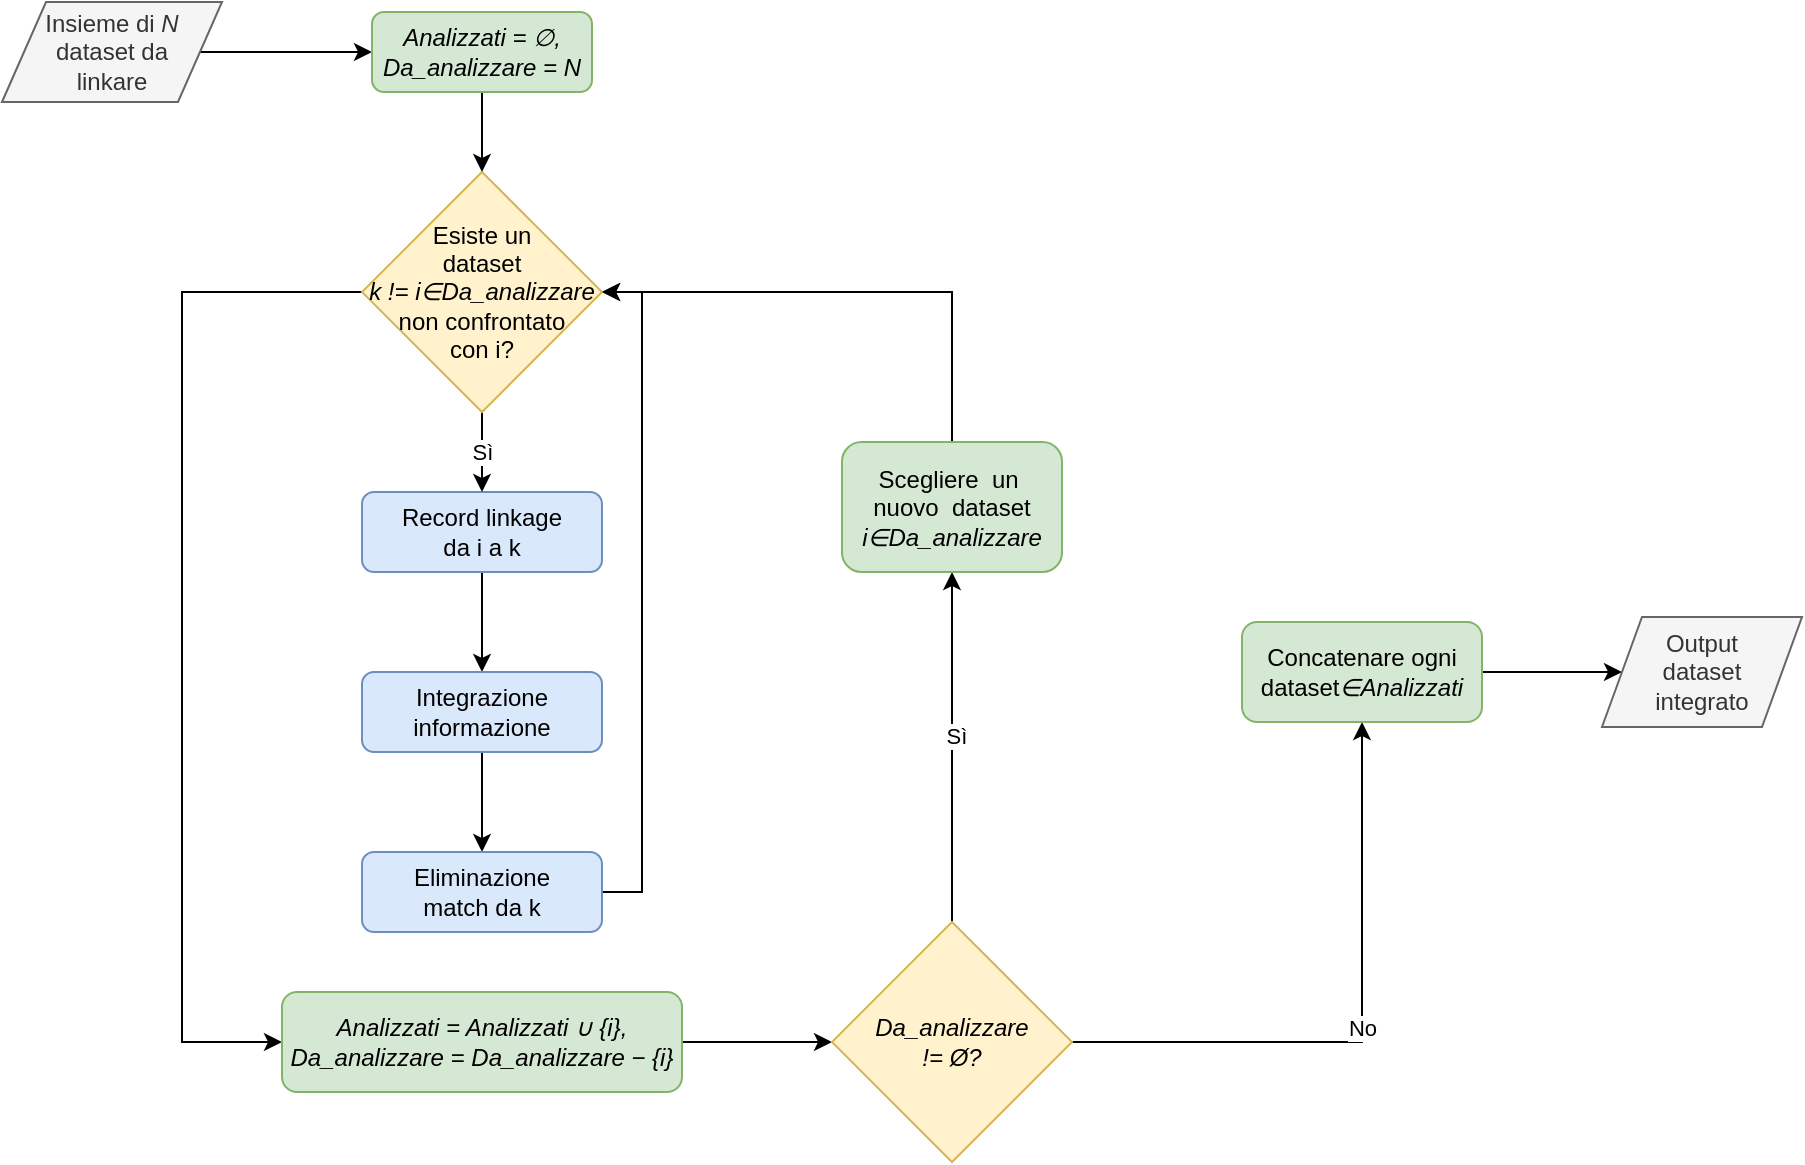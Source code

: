 <mxfile version="13.4.4" type="device"><diagram id="C5RBs43oDa-KdzZeNtuy" name="Page-1"><mxGraphModel dx="1422" dy="783" grid="1" gridSize="10" guides="1" tooltips="1" connect="1" arrows="1" fold="1" page="1" pageScale="1" pageWidth="1600" pageHeight="900" math="0" shadow="0"><root><mxCell id="WIyWlLk6GJQsqaUBKTNV-0"/><mxCell id="WIyWlLk6GJQsqaUBKTNV-1" parent="WIyWlLk6GJQsqaUBKTNV-0"/><mxCell id="eVHU4I3RYjLmzPZOIaVi-13" style="edgeStyle=orthogonalEdgeStyle;rounded=0;orthogonalLoop=1;jettySize=auto;html=1;exitX=0.5;exitY=1;exitDx=0;exitDy=0;entryX=0.5;entryY=0;entryDx=0;entryDy=0;" parent="WIyWlLk6GJQsqaUBKTNV-1" source="eVHU4I3RYjLmzPZOIaVi-7" target="eVHU4I3RYjLmzPZOIaVi-8" edge="1"><mxGeometry relative="1" as="geometry"/></mxCell><mxCell id="eVHU4I3RYjLmzPZOIaVi-7" value="&lt;div&gt;Record linkage &lt;br&gt;&lt;/div&gt;&lt;div&gt;da i a k&lt;br&gt;&lt;/div&gt;" style="rounded=1;whiteSpace=wrap;html=1;fillColor=#dae8fc;strokeColor=#6c8ebf;" parent="WIyWlLk6GJQsqaUBKTNV-1" vertex="1"><mxGeometry x="220" y="390" width="120" height="40" as="geometry"/></mxCell><mxCell id="eVHU4I3RYjLmzPZOIaVi-14" style="edgeStyle=orthogonalEdgeStyle;rounded=0;orthogonalLoop=1;jettySize=auto;html=1;exitX=0.5;exitY=1;exitDx=0;exitDy=0;entryX=0.5;entryY=0;entryDx=0;entryDy=0;" parent="WIyWlLk6GJQsqaUBKTNV-1" source="eVHU4I3RYjLmzPZOIaVi-8" target="eVHU4I3RYjLmzPZOIaVi-9" edge="1"><mxGeometry relative="1" as="geometry"/></mxCell><mxCell id="eVHU4I3RYjLmzPZOIaVi-8" value="&lt;div&gt;Integrazione&lt;/div&gt;&lt;div&gt;informazione&lt;br&gt;&lt;/div&gt;" style="rounded=1;whiteSpace=wrap;html=1;fillColor=#dae8fc;strokeColor=#6c8ebf;" parent="WIyWlLk6GJQsqaUBKTNV-1" vertex="1"><mxGeometry x="220" y="480" width="120" height="40" as="geometry"/></mxCell><mxCell id="eVHU4I3RYjLmzPZOIaVi-11" style="edgeStyle=orthogonalEdgeStyle;rounded=0;orthogonalLoop=1;jettySize=auto;html=1;exitX=1;exitY=0.5;exitDx=0;exitDy=0;entryX=1;entryY=0.5;entryDx=0;entryDy=0;" parent="WIyWlLk6GJQsqaUBKTNV-1" source="eVHU4I3RYjLmzPZOIaVi-9" target="eVHU4I3RYjLmzPZOIaVi-10" edge="1"><mxGeometry relative="1" as="geometry"/></mxCell><mxCell id="eVHU4I3RYjLmzPZOIaVi-9" value="&lt;div&gt;Eliminazione &lt;br&gt;&lt;/div&gt;&lt;div&gt;match da k&lt;br&gt;&lt;/div&gt;" style="rounded=1;whiteSpace=wrap;html=1;fillColor=#dae8fc;strokeColor=#6c8ebf;" parent="WIyWlLk6GJQsqaUBKTNV-1" vertex="1"><mxGeometry x="220" y="570" width="120" height="40" as="geometry"/></mxCell><mxCell id="eVHU4I3RYjLmzPZOIaVi-12" value="Sì" style="edgeStyle=orthogonalEdgeStyle;rounded=0;orthogonalLoop=1;jettySize=auto;html=1;exitX=0.5;exitY=1;exitDx=0;exitDy=0;entryX=0.5;entryY=0;entryDx=0;entryDy=0;" parent="WIyWlLk6GJQsqaUBKTNV-1" source="eVHU4I3RYjLmzPZOIaVi-10" target="eVHU4I3RYjLmzPZOIaVi-7" edge="1"><mxGeometry relative="1" as="geometry"/></mxCell><mxCell id="eVHU4I3RYjLmzPZOIaVi-16" style="edgeStyle=orthogonalEdgeStyle;rounded=0;orthogonalLoop=1;jettySize=auto;html=1;exitX=0;exitY=0.5;exitDx=0;exitDy=0;entryX=0;entryY=0.5;entryDx=0;entryDy=0;" parent="WIyWlLk6GJQsqaUBKTNV-1" source="eVHU4I3RYjLmzPZOIaVi-10" target="eVHU4I3RYjLmzPZOIaVi-15" edge="1"><mxGeometry relative="1" as="geometry"><Array as="points"><mxPoint x="130" y="290"/><mxPoint x="130" y="665"/></Array></mxGeometry></mxCell><mxCell id="eVHU4I3RYjLmzPZOIaVi-10" value="&lt;div&gt;Esiste un &lt;br&gt;&lt;/div&gt;&lt;div&gt;dataset &lt;br&gt;&lt;/div&gt;&lt;div&gt;&lt;i&gt;k != i∈Da_analizzare&lt;/i&gt;&lt;/div&gt;&lt;div&gt;non confrontato&lt;/div&gt;&lt;div&gt;con i?&lt;br&gt;&lt;/div&gt;" style="rhombus;whiteSpace=wrap;html=1;fillColor=#fff2cc;strokeColor=#d6b656;" parent="WIyWlLk6GJQsqaUBKTNV-1" vertex="1"><mxGeometry x="220" y="230" width="120" height="120" as="geometry"/></mxCell><mxCell id="eVHU4I3RYjLmzPZOIaVi-18" style="edgeStyle=orthogonalEdgeStyle;rounded=0;orthogonalLoop=1;jettySize=auto;html=1;exitX=1;exitY=0.5;exitDx=0;exitDy=0;entryX=0;entryY=0.5;entryDx=0;entryDy=0;" parent="WIyWlLk6GJQsqaUBKTNV-1" source="eVHU4I3RYjLmzPZOIaVi-15" target="eVHU4I3RYjLmzPZOIaVi-17" edge="1"><mxGeometry relative="1" as="geometry"/></mxCell><mxCell id="eVHU4I3RYjLmzPZOIaVi-15" value="&lt;div&gt;&lt;i&gt;Analizzati = Analizzati ∪ {i}, Da_analizzare = Da_analizzare − {i}&lt;br&gt;&lt;/i&gt;&lt;/div&gt;&lt;div&gt;&lt;i&gt;&lt;span style=&quot;padding: 0px ; margin: 0px ; color: transparent ; position: absolute ; cursor: text ; transform-origin: 0% 0% 0px ; font-weight: 400 ; letter-spacing: normal ; text-indent: 0px ; text-transform: none ; word-spacing: 0px ; background-color: rgb(255 , 255 , 255) ; left: 219.185px ; top: 1169.55px ; font-size: 19.925px ; font-family: sans-serif ; transform: scalex(1.095)&quot;&gt;Analizzati&lt;/span&gt;&lt;span style=&quot;padding: 0px ; margin: 0px ; color: transparent ; position: absolute ; cursor: text ; transform-origin: 0% 0% 0px ; font-weight: 400 ; letter-spacing: normal ; text-indent: 0px ; text-transform: none ; word-spacing: 0px ; background-color: rgb(255 , 255 , 255) ; left: 317.983px ; top: 1169.55px ; font-size: 19.925px ; font-family: sans-serif&quot;&gt;=&lt;/span&gt;&lt;span style=&quot;padding: 0px ; margin: 0px ; color: transparent ; position: absolute ; cursor: text ; transform-origin: 0% 0% 0px ; font-weight: 400 ; letter-spacing: normal ; text-indent: 0px ; text-transform: none ; word-spacing: 0px ; background-color: rgb(255 , 255 , 255) ; left: 338.693px ; top: 1169.55px ; font-size: 19.925px ; font-family: sans-serif ; transform: scalex(1.095)&quot;&gt;Analizzati&lt;/span&gt;&lt;span style=&quot;padding: 0px ; margin: 0px ; color: transparent ; position: absolute ; cursor: text ; transform-origin: 0% 0% 0px ; font-weight: 400 ; letter-spacing: normal ; text-indent: 0px ; text-transform: none ; word-spacing: 0px ; background-color: rgb(255 , 255 , 255) ; left: 436.383px ; top: 1168.43px ; font-size: 19.925px ; font-family: sans-serif ; transform: scalex(1.304)&quot;&gt;∪{&lt;/span&gt;&lt;span style=&quot;padding: 0px ; margin: 0px ; color: transparent ; position: absolute ; cursor: text ; transform-origin: 0% 0% 0px ; font-weight: 400 ; letter-spacing: normal ; text-indent: 0px ; text-transform: none ; word-spacing: 0px ; background-color: rgb(255 , 255 , 255) ; left: 464.057px ; top: 1169.55px ; font-size: 19.925px ; font-family: sans-serif&quot;&gt;i&lt;/span&gt;&lt;span style=&quot;padding: 0px ; margin: 0px ; color: transparent ; position: absolute ; cursor: text ; transform-origin: 0% 0% 0px ; font-weight: 400 ; letter-spacing: normal ; text-indent: 0px ; text-transform: none ; word-spacing: 0px ; background-color: rgb(255 , 255 , 255) ; left: 470.713px ; top: 1168.43px ; font-size: 19.925px ; font-family: sans-serif&quot;&gt;}&lt;/span&gt;&lt;span style=&quot;padding: 0px ; margin: 0px ; color: transparent ; position: absolute ; cursor: text ; transform-origin: 0% 0% 0px ; font-weight: 400 ; letter-spacing: normal ; text-indent: 0px ; text-transform: none ; word-spacing: 0px ; background-color: rgb(255 , 255 , 255) ; left: 480.675px ; top: 1169.55px ; font-size: 19.925px ; font-family: sans-serif ; transform: scalex(0.979)&quot;&gt;, Da&lt;/span&gt;&lt;span style=&quot;padding: 0px ; margin: 0px ; color: transparent ; position: absolute ; cursor: text ; transform-origin: 0% 0% 0px ; font-weight: 400 ; letter-spacing: normal ; text-indent: 0px ; text-transform: none ; word-spacing: 0px ; background-color: rgb(255 , 255 , 255) ; left: 523.422px ; top: 1169.55px ; font-size: 19.925px ; font-family: sans-serif ; transform: scalex(1.031)&quot;&gt;analizzare&lt;/span&gt;&lt;span style=&quot;padding: 0px ; margin: 0px ; color: transparent ; position: absolute ; cursor: text ; transform-origin: 0% 0% 0px ; font-weight: 400 ; letter-spacing: normal ; text-indent: 0px ; text-transform: none ; word-spacing: 0px ; background-color: rgb(255 , 255 , 255) ; left: 622.512px ; top: 1169.55px ; font-size: 19.925px ; font-family: sans-serif&quot;&gt;=&lt;/span&gt;&lt;span style=&quot;padding: 0px ; margin: 0px ; color: transparent ; position: absolute ; cursor: text ; transform-origin: 0% 0% 0px ; font-weight: 400 ; letter-spacing: normal ; text-indent: 0px ; text-transform: none ; word-spacing: 0px ; background-color: rgb(255 , 255 , 255) ; left: 643.22px ; top: 1169.55px ; font-size: 19.925px ; font-family: sans-serif ; transform: scalex(1.06)&quot;&gt;Da&lt;/span&gt;&lt;span style=&quot;padding: 0px ; margin: 0px ; color: transparent ; position: absolute ; cursor: text ; transform-origin: 0% 0% 0px ; font-weight: 400 ; letter-spacing: normal ; text-indent: 0px ; text-transform: none ; word-spacing: 0px ; background-color: rgb(255 , 255 , 255) ; left: 677.227px ; top: 1169.55px ; font-size: 19.925px ; font-family: sans-serif ; transform: scalex(1.031)&quot;&gt;analizzare&lt;/span&gt;&lt;span style=&quot;padding: 0px ; margin: 0px ; color: transparent ; position: absolute ; cursor: text ; transform-origin: 0% 0% 0px ; font-weight: 400 ; letter-spacing: normal ; text-indent: 0px ; text-transform: none ; word-spacing: 0px ; background-color: rgb(255 , 255 , 255) ; left: 775.208px ; top: 1168.43px ; font-size: 19.925px ; font-family: sans-serif ; transform: scalex(1.635)&quot;&gt;−{&lt;/span&gt;&lt;span style=&quot;padding: 0px ; margin: 0px ; color: transparent ; position: absolute ; cursor: text ; transform-origin: 0% 0% 0px ; font-weight: 400 ; letter-spacing: normal ; text-indent: 0px ; text-transform: none ; word-spacing: 0px ; background-color: rgb(255 , 255 , 255) ; left: 805.097px ; top: 1169.55px ; font-size: 19.925px ; font-family: sans-serif&quot;&gt;i&lt;/span&gt;&lt;span style=&quot;padding: 0px ; margin: 0px ; color: transparent ; position: absolute ; cursor: text ; transform-origin: 0% 0% 0px ; font-weight: 400 ; letter-spacing: normal ; text-indent: 0px ; text-transform: none ; word-spacing: 0px ; background-color: rgb(255 , 255 , 255) ; left: 811.753px ; top: 1168.43px ; font-size: 19.925px ; font-family: sans-serif&quot;&gt;}&lt;/span&gt;&lt;/i&gt; &lt;/div&gt;" style="rounded=1;whiteSpace=wrap;html=1;fillColor=#d5e8d4;strokeColor=#82b366;" parent="WIyWlLk6GJQsqaUBKTNV-1" vertex="1"><mxGeometry x="180" y="640" width="200" height="50" as="geometry"/></mxCell><mxCell id="eVHU4I3RYjLmzPZOIaVi-20" style="edgeStyle=orthogonalEdgeStyle;rounded=0;orthogonalLoop=1;jettySize=auto;html=1;exitX=0.5;exitY=0;exitDx=0;exitDy=0;entryX=0.5;entryY=1;entryDx=0;entryDy=0;" parent="WIyWlLk6GJQsqaUBKTNV-1" source="eVHU4I3RYjLmzPZOIaVi-17" target="eVHU4I3RYjLmzPZOIaVi-19" edge="1"><mxGeometry relative="1" as="geometry"/></mxCell><mxCell id="eVHU4I3RYjLmzPZOIaVi-21" value="Sì" style="edgeLabel;html=1;align=center;verticalAlign=middle;resizable=0;points=[];" parent="eVHU4I3RYjLmzPZOIaVi-20" vertex="1" connectable="0"><mxGeometry x="0.068" y="-2" relative="1" as="geometry"><mxPoint as="offset"/></mxGeometry></mxCell><mxCell id="eVHU4I3RYjLmzPZOIaVi-25" value="No" style="edgeStyle=orthogonalEdgeStyle;rounded=0;orthogonalLoop=1;jettySize=auto;html=1;exitX=1;exitY=0.5;exitDx=0;exitDy=0;" parent="WIyWlLk6GJQsqaUBKTNV-1" source="eVHU4I3RYjLmzPZOIaVi-17" target="eVHU4I3RYjLmzPZOIaVi-24" edge="1"><mxGeometry relative="1" as="geometry"/></mxCell><mxCell id="eVHU4I3RYjLmzPZOIaVi-17" value="&lt;div&gt;&lt;i&gt;Da_analizzare &lt;br&gt;&lt;/i&gt;&lt;/div&gt;&lt;div&gt;&lt;i&gt;!= &lt;span class=&quot;ILfuVd&quot;&gt;&lt;span class=&quot;e24Kjd&quot;&gt;Ø&lt;/span&gt;&lt;/span&gt;?&lt;/i&gt;&lt;/div&gt;" style="rhombus;whiteSpace=wrap;html=1;fillColor=#fff2cc;strokeColor=#d6b656;" parent="WIyWlLk6GJQsqaUBKTNV-1" vertex="1"><mxGeometry x="455" y="605" width="120" height="120" as="geometry"/></mxCell><mxCell id="eVHU4I3RYjLmzPZOIaVi-22" style="edgeStyle=orthogonalEdgeStyle;rounded=0;orthogonalLoop=1;jettySize=auto;html=1;exitX=0.5;exitY=0;exitDx=0;exitDy=0;entryX=1;entryY=0.5;entryDx=0;entryDy=0;" parent="WIyWlLk6GJQsqaUBKTNV-1" source="eVHU4I3RYjLmzPZOIaVi-19" target="eVHU4I3RYjLmzPZOIaVi-10" edge="1"><mxGeometry relative="1" as="geometry"/></mxCell><mxCell id="eVHU4I3RYjLmzPZOIaVi-19" value="&lt;div&gt;Scegliere&amp;nbsp; un&amp;nbsp; nuovo&amp;nbsp; dataset&lt;/div&gt;&lt;div&gt;&lt;i&gt;i∈Da_analizzare&lt;/i&gt;&lt;/div&gt;" style="rounded=1;whiteSpace=wrap;html=1;fillColor=#d5e8d4;strokeColor=#82b366;" parent="WIyWlLk6GJQsqaUBKTNV-1" vertex="1"><mxGeometry x="460" y="365" width="110" height="65" as="geometry"/></mxCell><mxCell id="eVHU4I3RYjLmzPZOIaVi-27" style="edgeStyle=orthogonalEdgeStyle;rounded=0;orthogonalLoop=1;jettySize=auto;html=1;exitX=1;exitY=0.5;exitDx=0;exitDy=0;entryX=0;entryY=0.5;entryDx=0;entryDy=0;" parent="WIyWlLk6GJQsqaUBKTNV-1" source="eVHU4I3RYjLmzPZOIaVi-24" target="eVHU4I3RYjLmzPZOIaVi-26" edge="1"><mxGeometry relative="1" as="geometry"/></mxCell><mxCell id="eVHU4I3RYjLmzPZOIaVi-24" value="Concatenare ogni dataset&lt;i&gt;∈Analizzati&lt;/i&gt;" style="rounded=1;whiteSpace=wrap;html=1;fillColor=#d5e8d4;strokeColor=#82b366;" parent="WIyWlLk6GJQsqaUBKTNV-1" vertex="1"><mxGeometry x="660" y="455" width="120" height="50" as="geometry"/></mxCell><mxCell id="eVHU4I3RYjLmzPZOIaVi-26" value="&lt;div&gt;Output &lt;br&gt;&lt;/div&gt;&lt;div&gt;dataset&lt;/div&gt;&lt;div&gt;integrato&lt;br&gt;&lt;/div&gt;" style="shape=parallelogram;perimeter=parallelogramPerimeter;whiteSpace=wrap;html=1;fillColor=#f5f5f5;strokeColor=#666666;fontColor=#333333;" parent="WIyWlLk6GJQsqaUBKTNV-1" vertex="1"><mxGeometry x="840" y="452.5" width="100" height="55" as="geometry"/></mxCell><mxCell id="eVHU4I3RYjLmzPZOIaVi-36" style="edgeStyle=orthogonalEdgeStyle;rounded=0;orthogonalLoop=1;jettySize=auto;html=1;exitX=1;exitY=0.5;exitDx=0;exitDy=0;entryX=0;entryY=0.5;entryDx=0;entryDy=0;" parent="WIyWlLk6GJQsqaUBKTNV-1" source="eVHU4I3RYjLmzPZOIaVi-34" target="eVHU4I3RYjLmzPZOIaVi-35" edge="1"><mxGeometry relative="1" as="geometry"/></mxCell><mxCell id="eVHU4I3RYjLmzPZOIaVi-34" value="&lt;div&gt;Insieme di &lt;i&gt;N&lt;/i&gt;&lt;br&gt;&lt;/div&gt;&lt;div&gt;dataset da&lt;/div&gt;&lt;div&gt;linkare&lt;br&gt;&lt;/div&gt;" style="shape=parallelogram;perimeter=parallelogramPerimeter;whiteSpace=wrap;html=1;strokeWidth=1;fillColor=#f5f5f5;strokeColor=#666666;fontColor=#333333;" parent="WIyWlLk6GJQsqaUBKTNV-1" vertex="1"><mxGeometry x="40" y="145" width="110" height="50" as="geometry"/></mxCell><mxCell id="eVHU4I3RYjLmzPZOIaVi-37" style="edgeStyle=orthogonalEdgeStyle;rounded=0;orthogonalLoop=1;jettySize=auto;html=1;exitX=0.5;exitY=1;exitDx=0;exitDy=0;entryX=0.5;entryY=0;entryDx=0;entryDy=0;" parent="WIyWlLk6GJQsqaUBKTNV-1" source="eVHU4I3RYjLmzPZOIaVi-35" target="eVHU4I3RYjLmzPZOIaVi-10" edge="1"><mxGeometry relative="1" as="geometry"/></mxCell><mxCell id="eVHU4I3RYjLmzPZOIaVi-35" value="&lt;i&gt;Analizzati = ∅, Da_analizzare = N&lt;br&gt;&lt;/i&gt;" style="rounded=1;whiteSpace=wrap;html=1;strokeWidth=1;fillColor=#d5e8d4;strokeColor=#82b366;" parent="WIyWlLk6GJQsqaUBKTNV-1" vertex="1"><mxGeometry x="225" y="150" width="110" height="40" as="geometry"/></mxCell></root></mxGraphModel></diagram></mxfile>